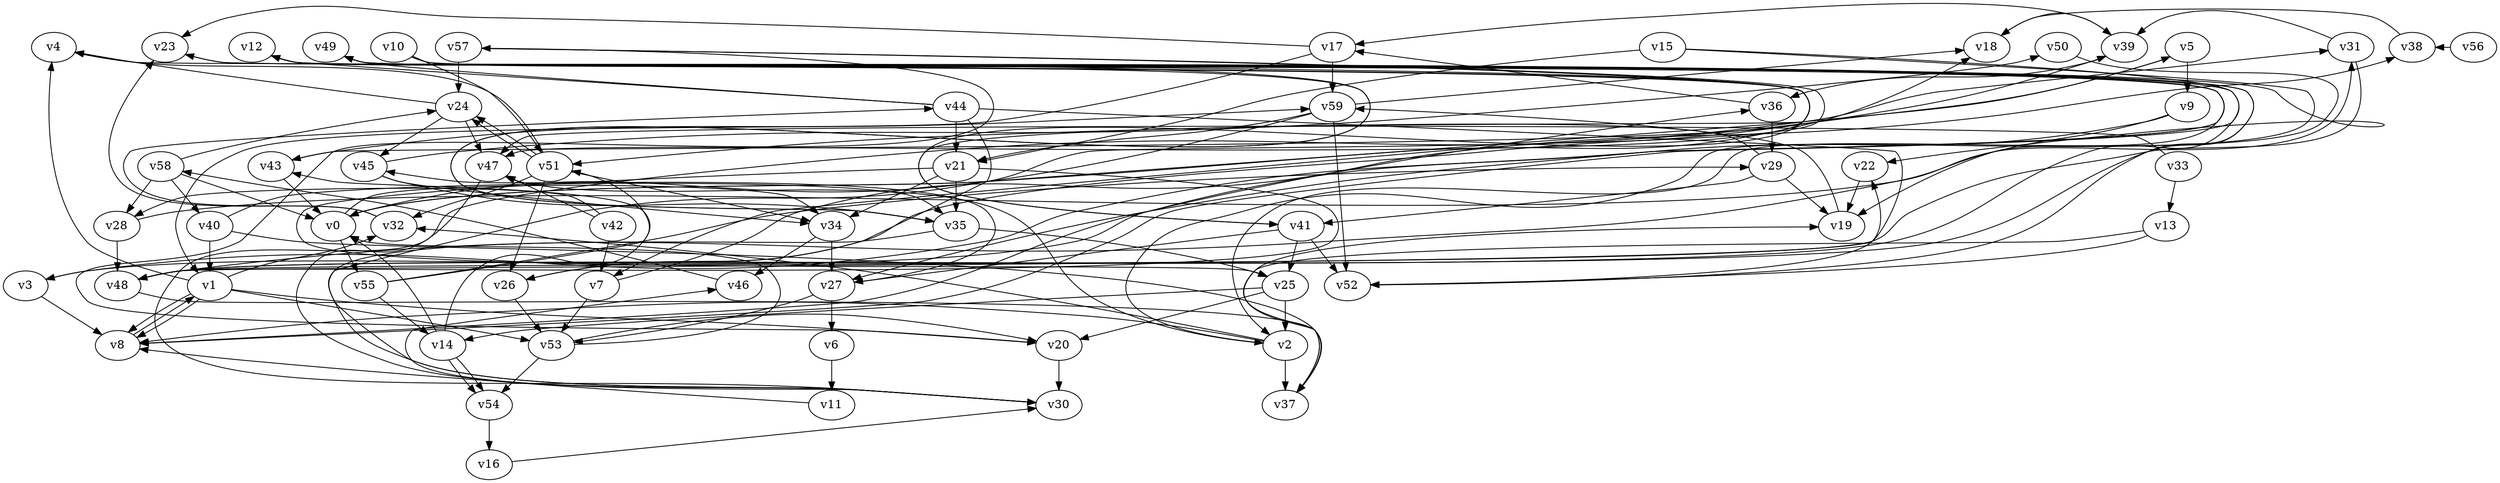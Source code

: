 // Benchmark game 85 - 60 vertices
digraph G {
    v0 [name="v0", player=1];
    v1 [name="v1", player=1];
    v2 [name="v2", player=0, target=1];
    v3 [name="v3", player=1];
    v4 [name="v4", player=1];
    v5 [name="v5", player=0];
    v6 [name="v6", player=0];
    v7 [name="v7", player=1];
    v8 [name="v8", player=1, target=1];
    v9 [name="v9", player=0];
    v10 [name="v10", player=0];
    v11 [name="v11", player=0];
    v12 [name="v12", player=1];
    v13 [name="v13", player=1];
    v14 [name="v14", player=1];
    v15 [name="v15", player=1];
    v16 [name="v16", player=1];
    v17 [name="v17", player=1];
    v18 [name="v18", player=0];
    v19 [name="v19", player=1];
    v20 [name="v20", player=1];
    v21 [name="v21", player=0];
    v22 [name="v22", player=1];
    v23 [name="v23", player=0];
    v24 [name="v24", player=0];
    v25 [name="v25", player=1];
    v26 [name="v26", player=0];
    v27 [name="v27", player=0];
    v28 [name="v28", player=1];
    v29 [name="v29", player=0];
    v30 [name="v30", player=0, target=1];
    v31 [name="v31", player=1];
    v32 [name="v32", player=0];
    v33 [name="v33", player=0];
    v34 [name="v34", player=0, target=1];
    v35 [name="v35", player=0];
    v36 [name="v36", player=0];
    v37 [name="v37", player=1];
    v38 [name="v38", player=0];
    v39 [name="v39", player=0];
    v40 [name="v40", player=0, target=1];
    v41 [name="v41", player=0];
    v42 [name="v42", player=1];
    v43 [name="v43", player=1];
    v44 [name="v44", player=0];
    v45 [name="v45", player=1];
    v46 [name="v46", player=1];
    v47 [name="v47", player=0];
    v48 [name="v48", player=0];
    v49 [name="v49", player=1];
    v50 [name="v50", player=0];
    v51 [name="v51", player=0];
    v52 [name="v52", player=1];
    v53 [name="v53", player=0, target=1];
    v54 [name="v54", player=0];
    v55 [name="v55", player=1];
    v56 [name="v56", player=0];
    v57 [name="v57", player=0, target=1];
    v58 [name="v58", player=0];
    v59 [name="v59", player=1];

    v0 -> v34 [constraint="time == 10"];
    v1 -> v53 [constraint="time % 4 == 1"];
    v2 -> v47 [constraint="time >= 12"];
    v3 -> v8;
    v4 -> v0 [constraint="time == 20"];
    v5 -> v9;
    v6 -> v11;
    v7 -> v53;
    v8 -> v36 [constraint="time <= 18"];
    v9 -> v27 [constraint="time % 2 == 1"];
    v10 -> v35 [constraint="time <= 17"];
    v11 -> v8 [constraint="time <= 23"];
    v12 -> v52 [constraint="time >= 15"];
    v13 -> v52;
    v14 -> v54 [constraint="time == 17"];
    v15 -> v8 [constraint="time <= 7"];
    v16 -> v30 [constraint="time % 3 == 2"];
    v17 -> v59;
    v18 -> v39 [constraint="time == 3"];
    v19 -> v59 [constraint="time % 6 == 2"];
    v20 -> v30;
    v21 -> v48 [constraint="time % 4 == 0"];
    v22 -> v19;
    v23 -> v19 [constraint="time == 3"];
    v24 -> v45;
    v25 -> v14 [constraint="(time >= 8) && (time <= 25)"];
    v26 -> v39 [constraint="time == 12"];
    v27 -> v6;
    v28 -> v31 [constraint="time == 6"];
    v29 -> v41;
    v30 -> v31 [constraint="(time % 2 == 1) || (time % 3 == 2)"];
    v31 -> v48 [constraint="time % 2 == 0"];
    v32 -> v44 [constraint="time == 19"];
    v33 -> v47 [constraint="time >= 10"];
    v34 -> v46;
    v35 -> v12 [constraint="time % 3 == 0"];
    v36 -> v29;
    v37 -> v19 [constraint="time >= 13"];
    v38 -> v18 [constraint="time <= 14"];
    v39 -> v17 [constraint="time >= 5"];
    v40 -> v35 [constraint="time % 4 == 3"];
    v41 -> v27;
    v42 -> v47 [constraint="(time % 2 == 0) || (time % 4 == 0)"];
    v43 -> v59 [constraint="(time % 3 == 1) || (time % 4 == 0)"];
    v44 -> v49 [constraint="time >= 2"];
    v45 -> v50 [constraint="time == 1"];
    v46 -> v58 [constraint="time % 4 == 0"];
    v47 -> v30 [constraint="time % 3 == 2"];
    v48 -> v37 [constraint="time == 8"];
    v49 -> v22 [constraint="time == 8"];
    v50 -> v2 [constraint="time % 2 == 1"];
    v51 -> v32;
    v52 -> v22 [constraint="time % 2 == 0"];
    v53 -> v20 [constraint="time <= 19"];
    v54 -> v16;
    v55 -> v51 [constraint="time % 4 == 1"];
    v56 -> v38 [constraint="time % 5 == 0"];
    v57 -> v41 [constraint="time == 15"];
    v58 -> v0;
    v59 -> v0 [constraint="time % 2 == 1"];
    v20 -> v57 [constraint="time == 17"];
    v17 -> v1 [constraint="(time % 4 == 0) || (time % 3 == 0)"];
    v51 -> v34;
    v13 -> v37 [constraint="time == 5"];
    v49 -> v47 [constraint="time >= 4"];
    v32 -> v23 [constraint="time <= 22"];
    v35 -> v25 [constraint="time % 4 == 0"];
    v42 -> v28 [constraint="time % 2 == 0"];
    v25 -> v20;
    v44 -> v21;
    v57 -> v24;
    v27 -> v45 [constraint="time % 3 == 2"];
    v15 -> v21 [constraint="time >= 3"];
    v12 -> v3 [constraint="time <= 24"];
    v29 -> v19;
    v1 -> v32 [constraint="time <= 6"];
    v48 -> v49 [constraint="time >= 8"];
    v2 -> v32 [constraint="time >= 10"];
    v35 -> v30 [constraint="(time % 2 == 0) || (time % 5 == 2)"];
    v7 -> v38 [constraint="time % 2 == 1"];
    v55 -> v14;
    v12 -> v43 [constraint="time <= 9"];
    v51 -> v24 [constraint="time == 3"];
    v21 -> v34;
    v21 -> v35;
    v10 -> v51 [constraint="time == 5"];
    v42 -> v7;
    v41 -> v25;
    v29 -> v51 [constraint="time % 3 == 0"];
    v1 -> v20;
    v57 -> v30 [constraint="time % 5 == 3"];
    v17 -> v23 [constraint="time >= 5"];
    v30 -> v46 [constraint="time % 2 == 0"];
    v58 -> v40 [constraint="time <= 7"];
    v28 -> v48;
    v24 -> v47;
    v39 -> v36 [constraint="time == 7"];
    v36 -> v17 [constraint="time == 15"];
    v51 -> v24 [constraint="(time % 3 == 0) || (time % 3 == 1)"];
    v44 -> v48 [constraint="time % 2 == 1"];
    v14 -> v0;
    v24 -> v4 [constraint="time >= 5"];
    v1 -> v8 [constraint="time == 17"];
    v58 -> v28;
    v58 -> v24 [constraint="time % 2 == 1"];
    v59 -> v52;
    v15 -> v2 [constraint="time == 7"];
    v27 -> v53;
    v2 -> v8 [constraint="time >= 15"];
    v41 -> v5 [constraint="time % 5 == 2"];
    v53 -> v0 [constraint="time % 6 == 0"];
    v0 -> v55;
    v2 -> v37;
    v10 -> v3 [constraint="time >= 4"];
    v40 -> v1;
    v8 -> v1 [constraint="time % 4 == 1"];
    v44 -> v12 [constraint="time >= 8"];
    v48 -> v23 [constraint="time % 6 == 2"];
    v14 -> v54;
    v41 -> v52;
    v25 -> v2;
    v45 -> v34 [constraint="time == 4"];
    v55 -> v29 [constraint="time == 15"];
    v59 -> v18 [constraint="time % 4 == 2"];
    v40 -> v37 [constraint="(time % 3 == 1) || (time % 5 == 1)"];
    v59 -> v21;
    v5 -> v7 [constraint="time % 6 == 0"];
    v45 -> v35 [constraint="time % 4 == 2"];
    v33 -> v13;
    v53 -> v54;
    v21 -> v25 [constraint="(time % 2 == 1) || (time % 3 == 0)"];
    v31 -> v39 [constraint="time == 10"];
    v44 -> v26 [constraint="time == 7"];
    v51 -> v26;
    v26 -> v53;
    v34 -> v27;
    v0 -> v18 [constraint="time == 20"];
    v9 -> v48 [constraint="time == 12"];
    v1 -> v8;
    v51 -> v4 [constraint="time == 11"];
    v1 -> v4 [constraint="time == 6"];
    v43 -> v0;
    v14 -> v43 [constraint="time >= 2"];
}
